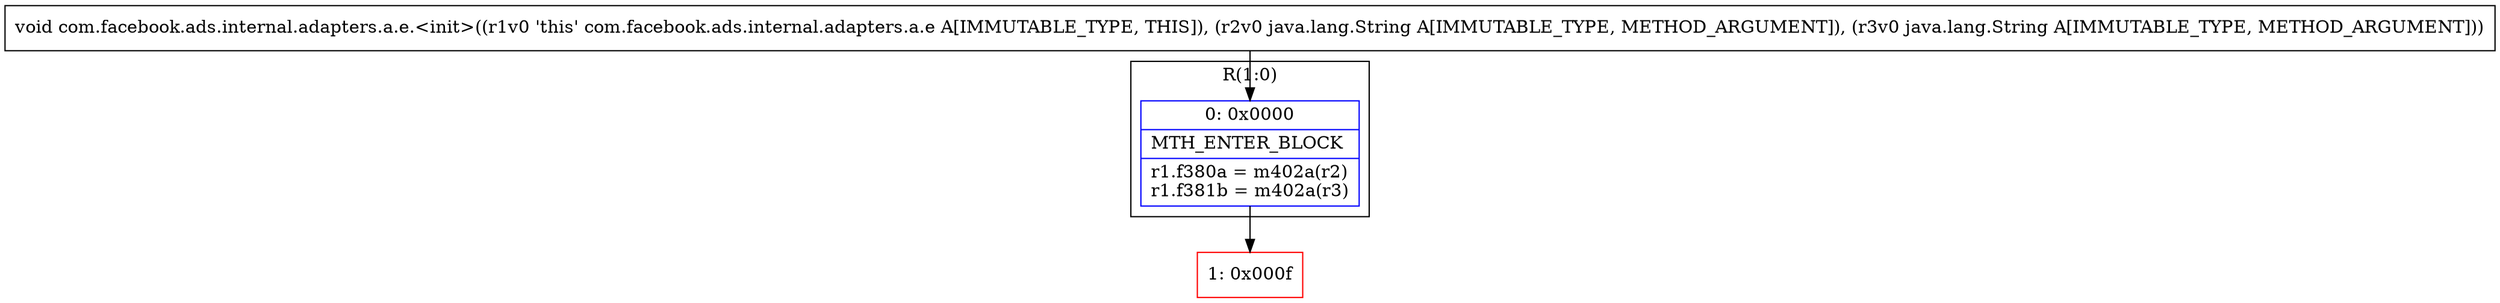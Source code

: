 digraph "CFG forcom.facebook.ads.internal.adapters.a.e.\<init\>(Ljava\/lang\/String;Ljava\/lang\/String;)V" {
subgraph cluster_Region_1351680566 {
label = "R(1:0)";
node [shape=record,color=blue];
Node_0 [shape=record,label="{0\:\ 0x0000|MTH_ENTER_BLOCK\l|r1.f380a = m402a(r2)\lr1.f381b = m402a(r3)\l}"];
}
Node_1 [shape=record,color=red,label="{1\:\ 0x000f}"];
MethodNode[shape=record,label="{void com.facebook.ads.internal.adapters.a.e.\<init\>((r1v0 'this' com.facebook.ads.internal.adapters.a.e A[IMMUTABLE_TYPE, THIS]), (r2v0 java.lang.String A[IMMUTABLE_TYPE, METHOD_ARGUMENT]), (r3v0 java.lang.String A[IMMUTABLE_TYPE, METHOD_ARGUMENT])) }"];
MethodNode -> Node_0;
Node_0 -> Node_1;
}

